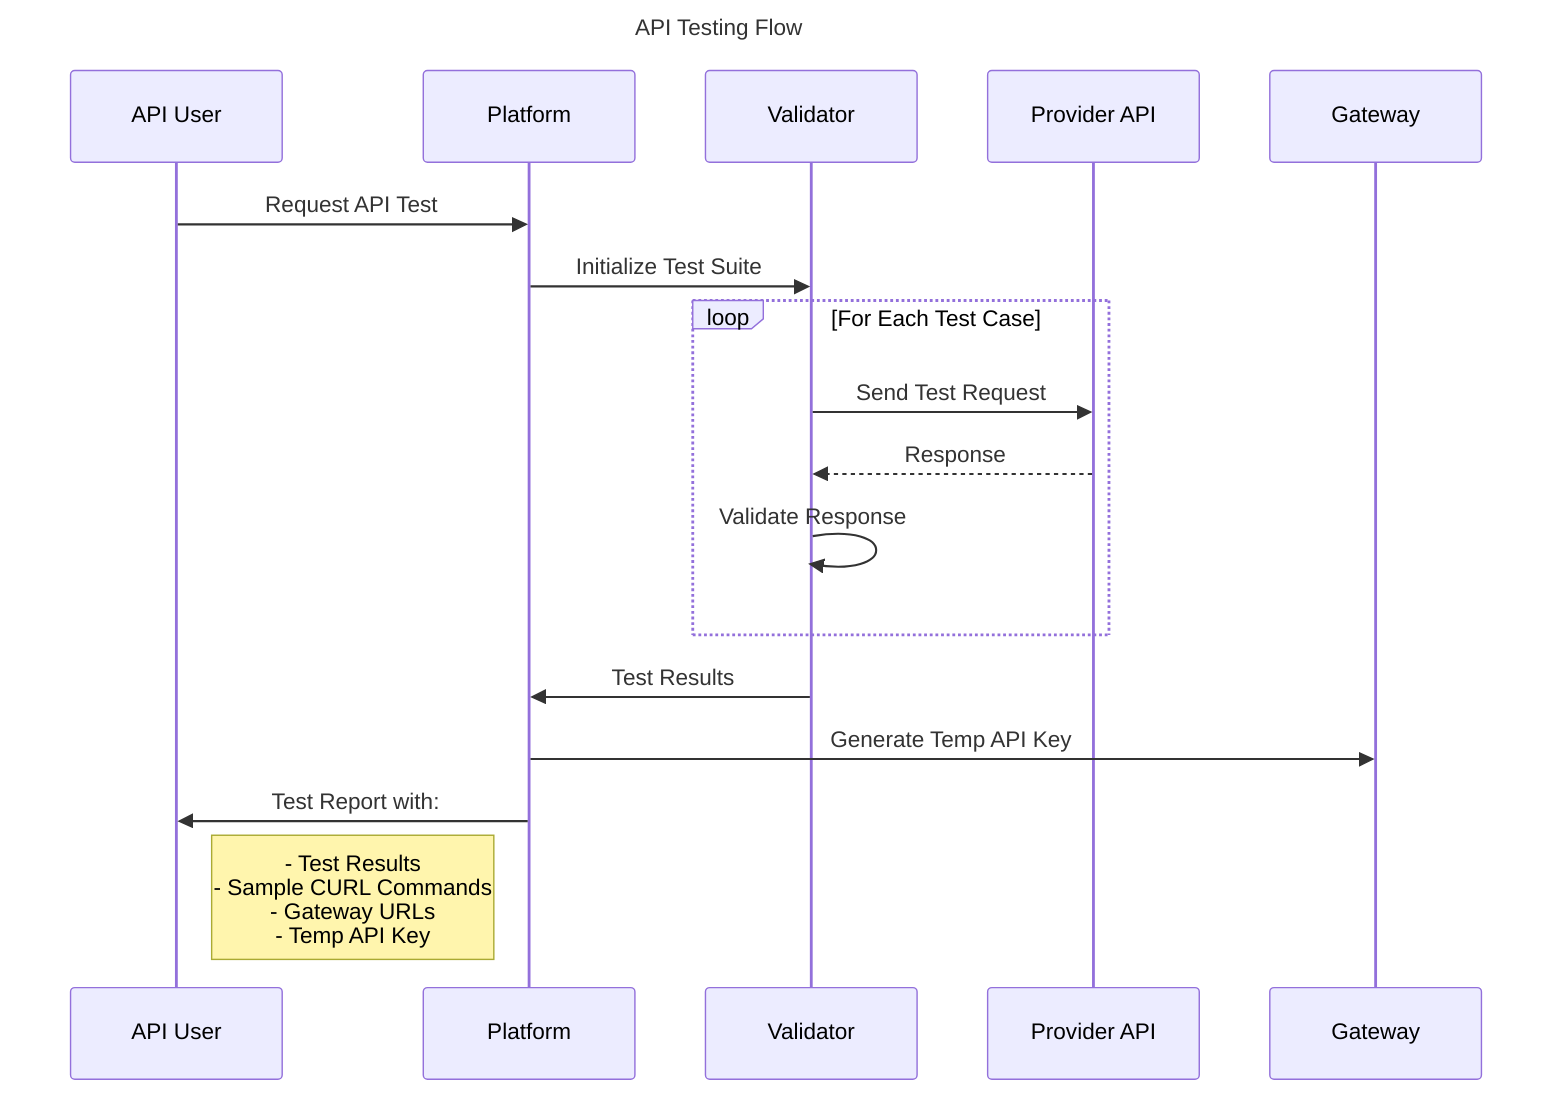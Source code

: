 sequenceDiagram
    participant User as API User
    participant Platform
    participant Validator
    participant API as Provider API
    participant Gateway

    title API Testing Flow

    User->>Platform: Request API Test
    Platform->>Validator: Initialize Test Suite
    
    loop For Each Test Case
        Validator->>API: Send Test Request
        API-->>Validator: Response
        Validator->>Validator: Validate Response
    end

    Validator->>Platform: Test Results
    Platform->>Gateway: Generate Temp API Key
    
    Platform->>User: Test Report with:
    Note right of User: - Test Results<br/>- Sample CURL Commands<br/>- Gateway URLs<br/>- Temp API Key